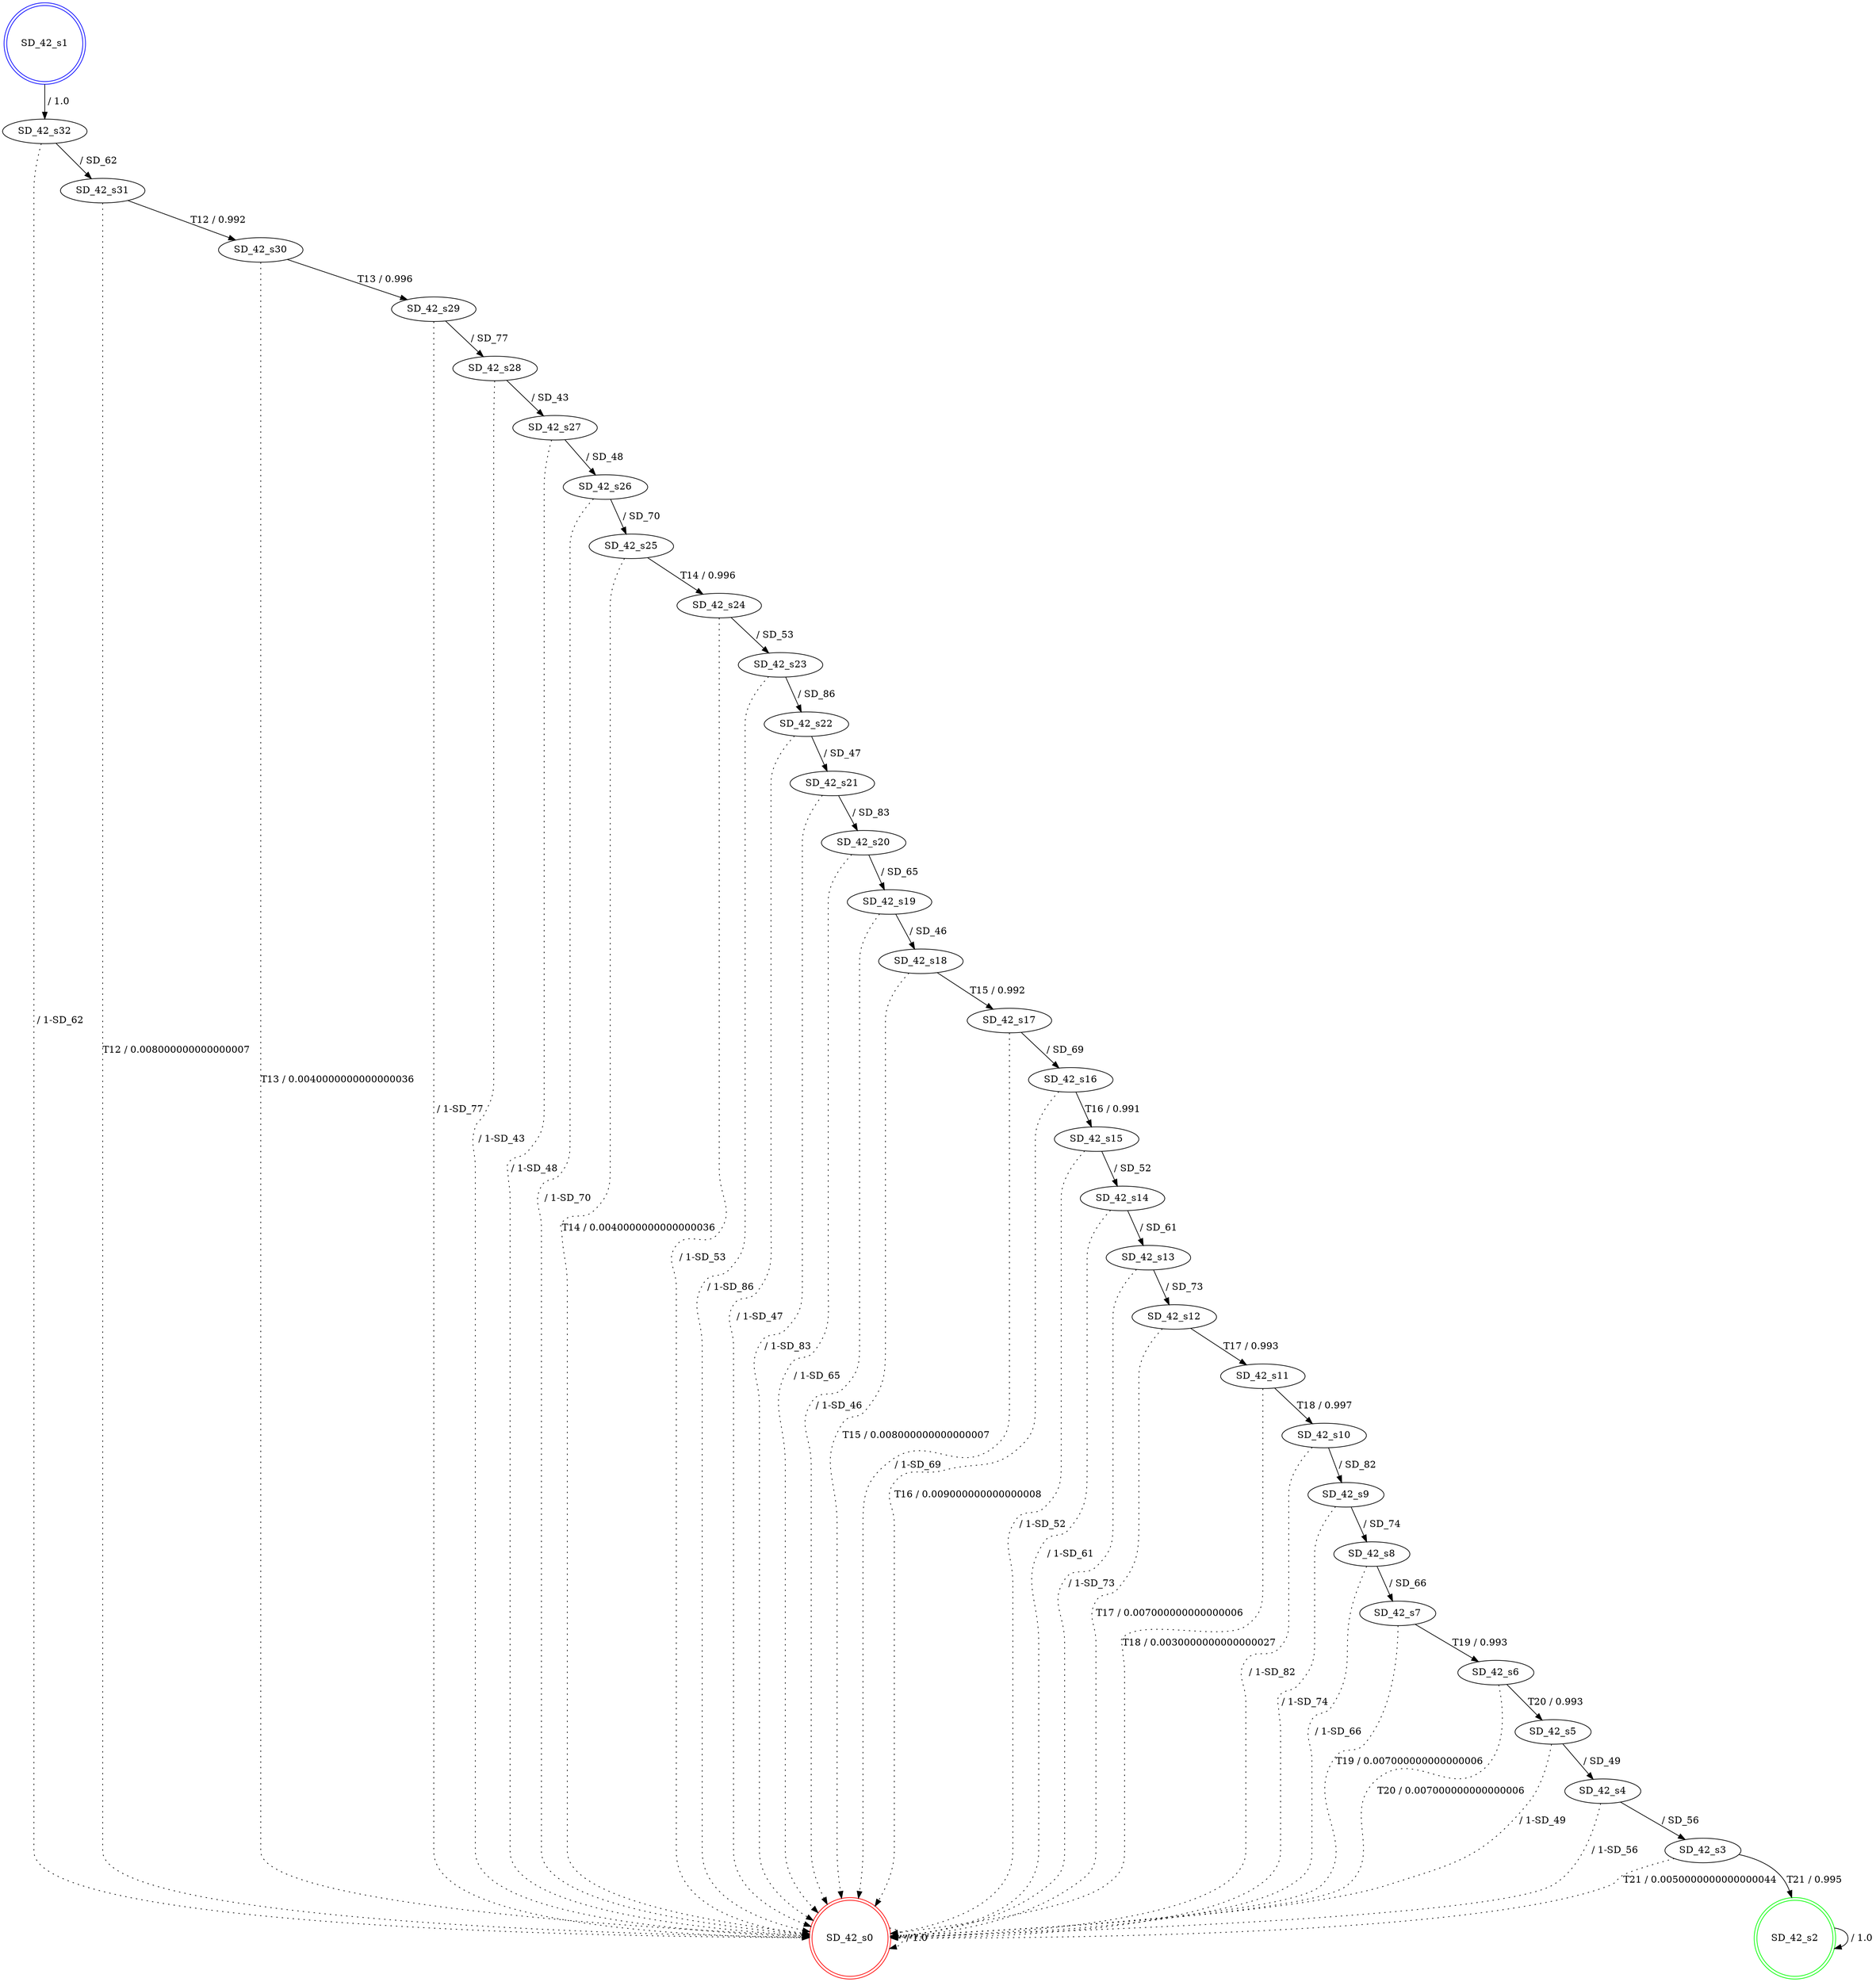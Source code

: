digraph graphname {
SD_42_s0 [label="SD_42_s0",color=red,shape=doublecircle ];
SD_42_s1 [label="SD_42_s1",color=blue,shape=doublecircle ];
SD_42_s2 [label="SD_42_s2",color=green,shape=doublecircle ];
SD_42_s3 [label="SD_42_s3" ];
SD_42_s4 [label="SD_42_s4" ];
SD_42_s5 [label="SD_42_s5" ];
SD_42_s6 [label="SD_42_s6" ];
SD_42_s7 [label="SD_42_s7" ];
SD_42_s8 [label="SD_42_s8" ];
SD_42_s9 [label="SD_42_s9" ];
SD_42_s10 [label="SD_42_s10" ];
SD_42_s11 [label="SD_42_s11" ];
SD_42_s12 [label="SD_42_s12" ];
SD_42_s13 [label="SD_42_s13" ];
SD_42_s14 [label="SD_42_s14" ];
SD_42_s15 [label="SD_42_s15" ];
SD_42_s16 [label="SD_42_s16" ];
SD_42_s17 [label="SD_42_s17" ];
SD_42_s18 [label="SD_42_s18" ];
SD_42_s19 [label="SD_42_s19" ];
SD_42_s20 [label="SD_42_s20" ];
SD_42_s21 [label="SD_42_s21" ];
SD_42_s22 [label="SD_42_s22" ];
SD_42_s23 [label="SD_42_s23" ];
SD_42_s24 [label="SD_42_s24" ];
SD_42_s25 [label="SD_42_s25" ];
SD_42_s26 [label="SD_42_s26" ];
SD_42_s27 [label="SD_42_s27" ];
SD_42_s28 [label="SD_42_s28" ];
SD_42_s29 [label="SD_42_s29" ];
SD_42_s30 [label="SD_42_s30" ];
SD_42_s31 [label="SD_42_s31" ];
SD_42_s32 [label="SD_42_s32" ];
SD_42_s0 -> SD_42_s0 [label=" / 1.0", style=dotted];
SD_42_s1 -> SD_42_s32 [label=" / 1.0"];
SD_42_s2 -> SD_42_s2 [label=" / 1.0"];
SD_42_s3 -> SD_42_s2 [label="T21 / 0.995"];
SD_42_s3 -> SD_42_s0 [label="T21 / 0.0050000000000000044", style=dotted];
SD_42_s4 -> SD_42_s3 [label=" / SD_56"];
SD_42_s4 -> SD_42_s0 [label=" / 1-SD_56", style=dotted];
SD_42_s5 -> SD_42_s4 [label=" / SD_49"];
SD_42_s5 -> SD_42_s0 [label=" / 1-SD_49", style=dotted];
SD_42_s6 -> SD_42_s5 [label="T20 / 0.993"];
SD_42_s6 -> SD_42_s0 [label="T20 / 0.007000000000000006", style=dotted];
SD_42_s7 -> SD_42_s6 [label="T19 / 0.993"];
SD_42_s7 -> SD_42_s0 [label="T19 / 0.007000000000000006", style=dotted];
SD_42_s8 -> SD_42_s7 [label=" / SD_66"];
SD_42_s8 -> SD_42_s0 [label=" / 1-SD_66", style=dotted];
SD_42_s9 -> SD_42_s8 [label=" / SD_74"];
SD_42_s9 -> SD_42_s0 [label=" / 1-SD_74", style=dotted];
SD_42_s10 -> SD_42_s9 [label=" / SD_82"];
SD_42_s10 -> SD_42_s0 [label=" / 1-SD_82", style=dotted];
SD_42_s11 -> SD_42_s10 [label="T18 / 0.997"];
SD_42_s11 -> SD_42_s0 [label="T18 / 0.0030000000000000027", style=dotted];
SD_42_s12 -> SD_42_s11 [label="T17 / 0.993"];
SD_42_s12 -> SD_42_s0 [label="T17 / 0.007000000000000006", style=dotted];
SD_42_s13 -> SD_42_s12 [label=" / SD_73"];
SD_42_s13 -> SD_42_s0 [label=" / 1-SD_73", style=dotted];
SD_42_s14 -> SD_42_s13 [label=" / SD_61"];
SD_42_s14 -> SD_42_s0 [label=" / 1-SD_61", style=dotted];
SD_42_s15 -> SD_42_s14 [label=" / SD_52"];
SD_42_s15 -> SD_42_s0 [label=" / 1-SD_52", style=dotted];
SD_42_s16 -> SD_42_s15 [label="T16 / 0.991"];
SD_42_s16 -> SD_42_s0 [label="T16 / 0.009000000000000008", style=dotted];
SD_42_s17 -> SD_42_s16 [label=" / SD_69"];
SD_42_s17 -> SD_42_s0 [label=" / 1-SD_69", style=dotted];
SD_42_s18 -> SD_42_s17 [label="T15 / 0.992"];
SD_42_s18 -> SD_42_s0 [label="T15 / 0.008000000000000007", style=dotted];
SD_42_s19 -> SD_42_s18 [label=" / SD_46"];
SD_42_s19 -> SD_42_s0 [label=" / 1-SD_46", style=dotted];
SD_42_s20 -> SD_42_s19 [label=" / SD_65"];
SD_42_s20 -> SD_42_s0 [label=" / 1-SD_65", style=dotted];
SD_42_s21 -> SD_42_s20 [label=" / SD_83"];
SD_42_s21 -> SD_42_s0 [label=" / 1-SD_83", style=dotted];
SD_42_s22 -> SD_42_s21 [label=" / SD_47"];
SD_42_s22 -> SD_42_s0 [label=" / 1-SD_47", style=dotted];
SD_42_s23 -> SD_42_s22 [label=" / SD_86"];
SD_42_s23 -> SD_42_s0 [label=" / 1-SD_86", style=dotted];
SD_42_s24 -> SD_42_s23 [label=" / SD_53"];
SD_42_s24 -> SD_42_s0 [label=" / 1-SD_53", style=dotted];
SD_42_s25 -> SD_42_s24 [label="T14 / 0.996"];
SD_42_s25 -> SD_42_s0 [label="T14 / 0.0040000000000000036", style=dotted];
SD_42_s26 -> SD_42_s25 [label=" / SD_70"];
SD_42_s26 -> SD_42_s0 [label=" / 1-SD_70", style=dotted];
SD_42_s27 -> SD_42_s26 [label=" / SD_48"];
SD_42_s27 -> SD_42_s0 [label=" / 1-SD_48", style=dotted];
SD_42_s28 -> SD_42_s27 [label=" / SD_43"];
SD_42_s28 -> SD_42_s0 [label=" / 1-SD_43", style=dotted];
SD_42_s29 -> SD_42_s28 [label=" / SD_77"];
SD_42_s29 -> SD_42_s0 [label=" / 1-SD_77", style=dotted];
SD_42_s30 -> SD_42_s29 [label="T13 / 0.996"];
SD_42_s30 -> SD_42_s0 [label="T13 / 0.0040000000000000036", style=dotted];
SD_42_s31 -> SD_42_s30 [label="T12 / 0.992"];
SD_42_s31 -> SD_42_s0 [label="T12 / 0.008000000000000007", style=dotted];
SD_42_s32 -> SD_42_s31 [label=" / SD_62"];
SD_42_s32 -> SD_42_s0 [label=" / 1-SD_62", style=dotted];
}